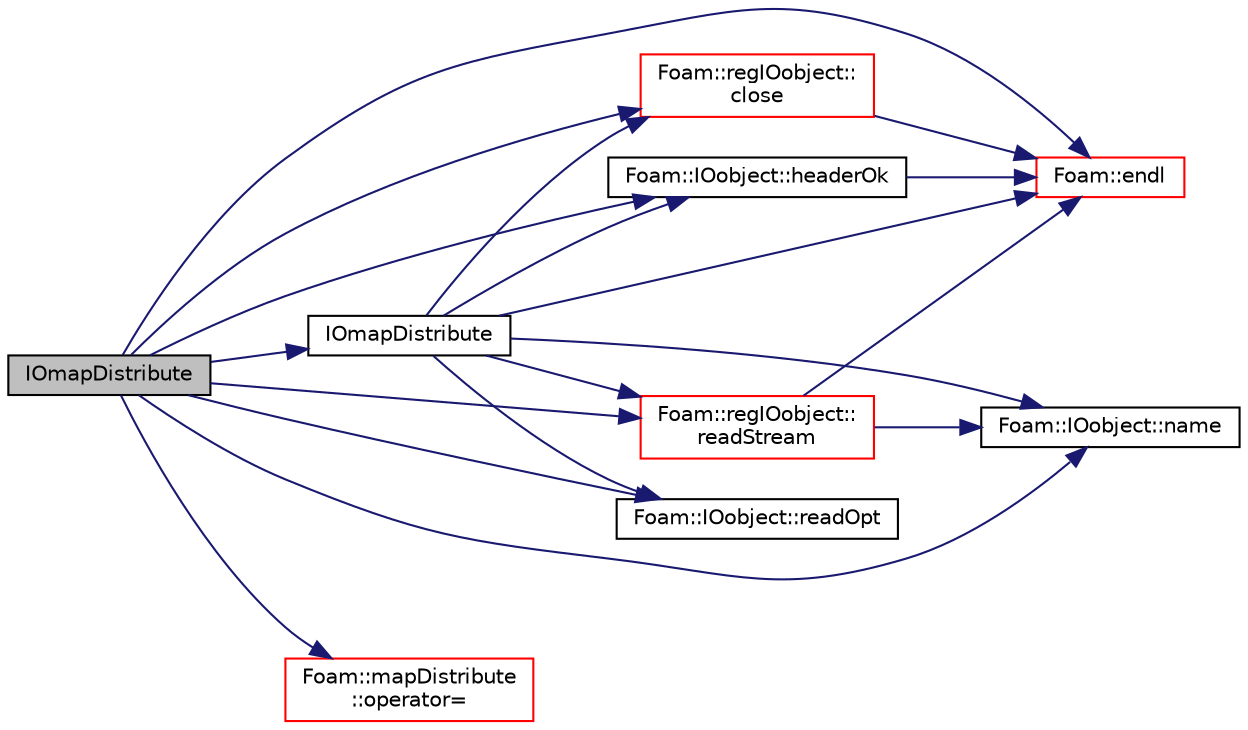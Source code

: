 digraph "IOmapDistribute"
{
  bgcolor="transparent";
  edge [fontname="Helvetica",fontsize="10",labelfontname="Helvetica",labelfontsize="10"];
  node [fontname="Helvetica",fontsize="10",shape=record];
  rankdir="LR";
  Node315 [label="IOmapDistribute",height=0.2,width=0.4,color="black", fillcolor="grey75", style="filled", fontcolor="black"];
  Node315 -> Node316 [color="midnightblue",fontsize="10",style="solid",fontname="Helvetica"];
  Node316 [label="Foam::regIOobject::\lclose",height=0.2,width=0.4,color="red",URL="$a27441.html#a5ae591df94fc66ccb85cbb6565368bca",tooltip="Close Istream. "];
  Node316 -> Node330 [color="midnightblue",fontsize="10",style="solid",fontname="Helvetica"];
  Node330 [label="Foam::endl",height=0.2,width=0.4,color="red",URL="$a21851.html#a2db8fe02a0d3909e9351bb4275b23ce4",tooltip="Add newline and flush stream. "];
  Node315 -> Node330 [color="midnightblue",fontsize="10",style="solid",fontname="Helvetica"];
  Node315 -> Node332 [color="midnightblue",fontsize="10",style="solid",fontname="Helvetica"];
  Node332 [label="Foam::IOobject::headerOk",height=0.2,width=0.4,color="black",URL="$a27249.html#a9d4879c850ce41d945ff77e788de3a23",tooltip="Read and check header info. "];
  Node332 -> Node330 [color="midnightblue",fontsize="10",style="solid",fontname="Helvetica"];
  Node315 -> Node333 [color="midnightblue",fontsize="10",style="solid",fontname="Helvetica"];
  Node333 [label="IOmapDistribute",height=0.2,width=0.4,color="black",URL="$a28509.html#a99b889be4f9055fe99205ab9f40c70e9",tooltip="Construct given an IOobject. "];
  Node333 -> Node316 [color="midnightblue",fontsize="10",style="solid",fontname="Helvetica"];
  Node333 -> Node330 [color="midnightblue",fontsize="10",style="solid",fontname="Helvetica"];
  Node333 -> Node332 [color="midnightblue",fontsize="10",style="solid",fontname="Helvetica"];
  Node333 -> Node334 [color="midnightblue",fontsize="10",style="solid",fontname="Helvetica"];
  Node334 [label="Foam::IOobject::name",height=0.2,width=0.4,color="black",URL="$a27249.html#acc80e00a8ac919288fb55bd14cc88bf6",tooltip="Return name. "];
  Node333 -> Node335 [color="midnightblue",fontsize="10",style="solid",fontname="Helvetica"];
  Node335 [label="Foam::IOobject::readOpt",height=0.2,width=0.4,color="black",URL="$a27249.html#a81b608e0b8d8e2a8f1bc927cd6076c59"];
  Node333 -> Node336 [color="midnightblue",fontsize="10",style="solid",fontname="Helvetica"];
  Node336 [label="Foam::regIOobject::\lreadStream",height=0.2,width=0.4,color="red",URL="$a27441.html#a1cab0be4cd0a737bfcdd4e43a032d3fd",tooltip="Return Istream and check object type against that given. "];
  Node336 -> Node334 [color="midnightblue",fontsize="10",style="solid",fontname="Helvetica"];
  Node336 -> Node330 [color="midnightblue",fontsize="10",style="solid",fontname="Helvetica"];
  Node315 -> Node334 [color="midnightblue",fontsize="10",style="solid",fontname="Helvetica"];
  Node315 -> Node629 [color="midnightblue",fontsize="10",style="solid",fontname="Helvetica"];
  Node629 [label="Foam::mapDistribute\l::operator=",height=0.2,width=0.4,color="red",URL="$a28513.html#a00b2693ada327b8fd8180b55482d8472"];
  Node315 -> Node335 [color="midnightblue",fontsize="10",style="solid",fontname="Helvetica"];
  Node315 -> Node336 [color="midnightblue",fontsize="10",style="solid",fontname="Helvetica"];
}
